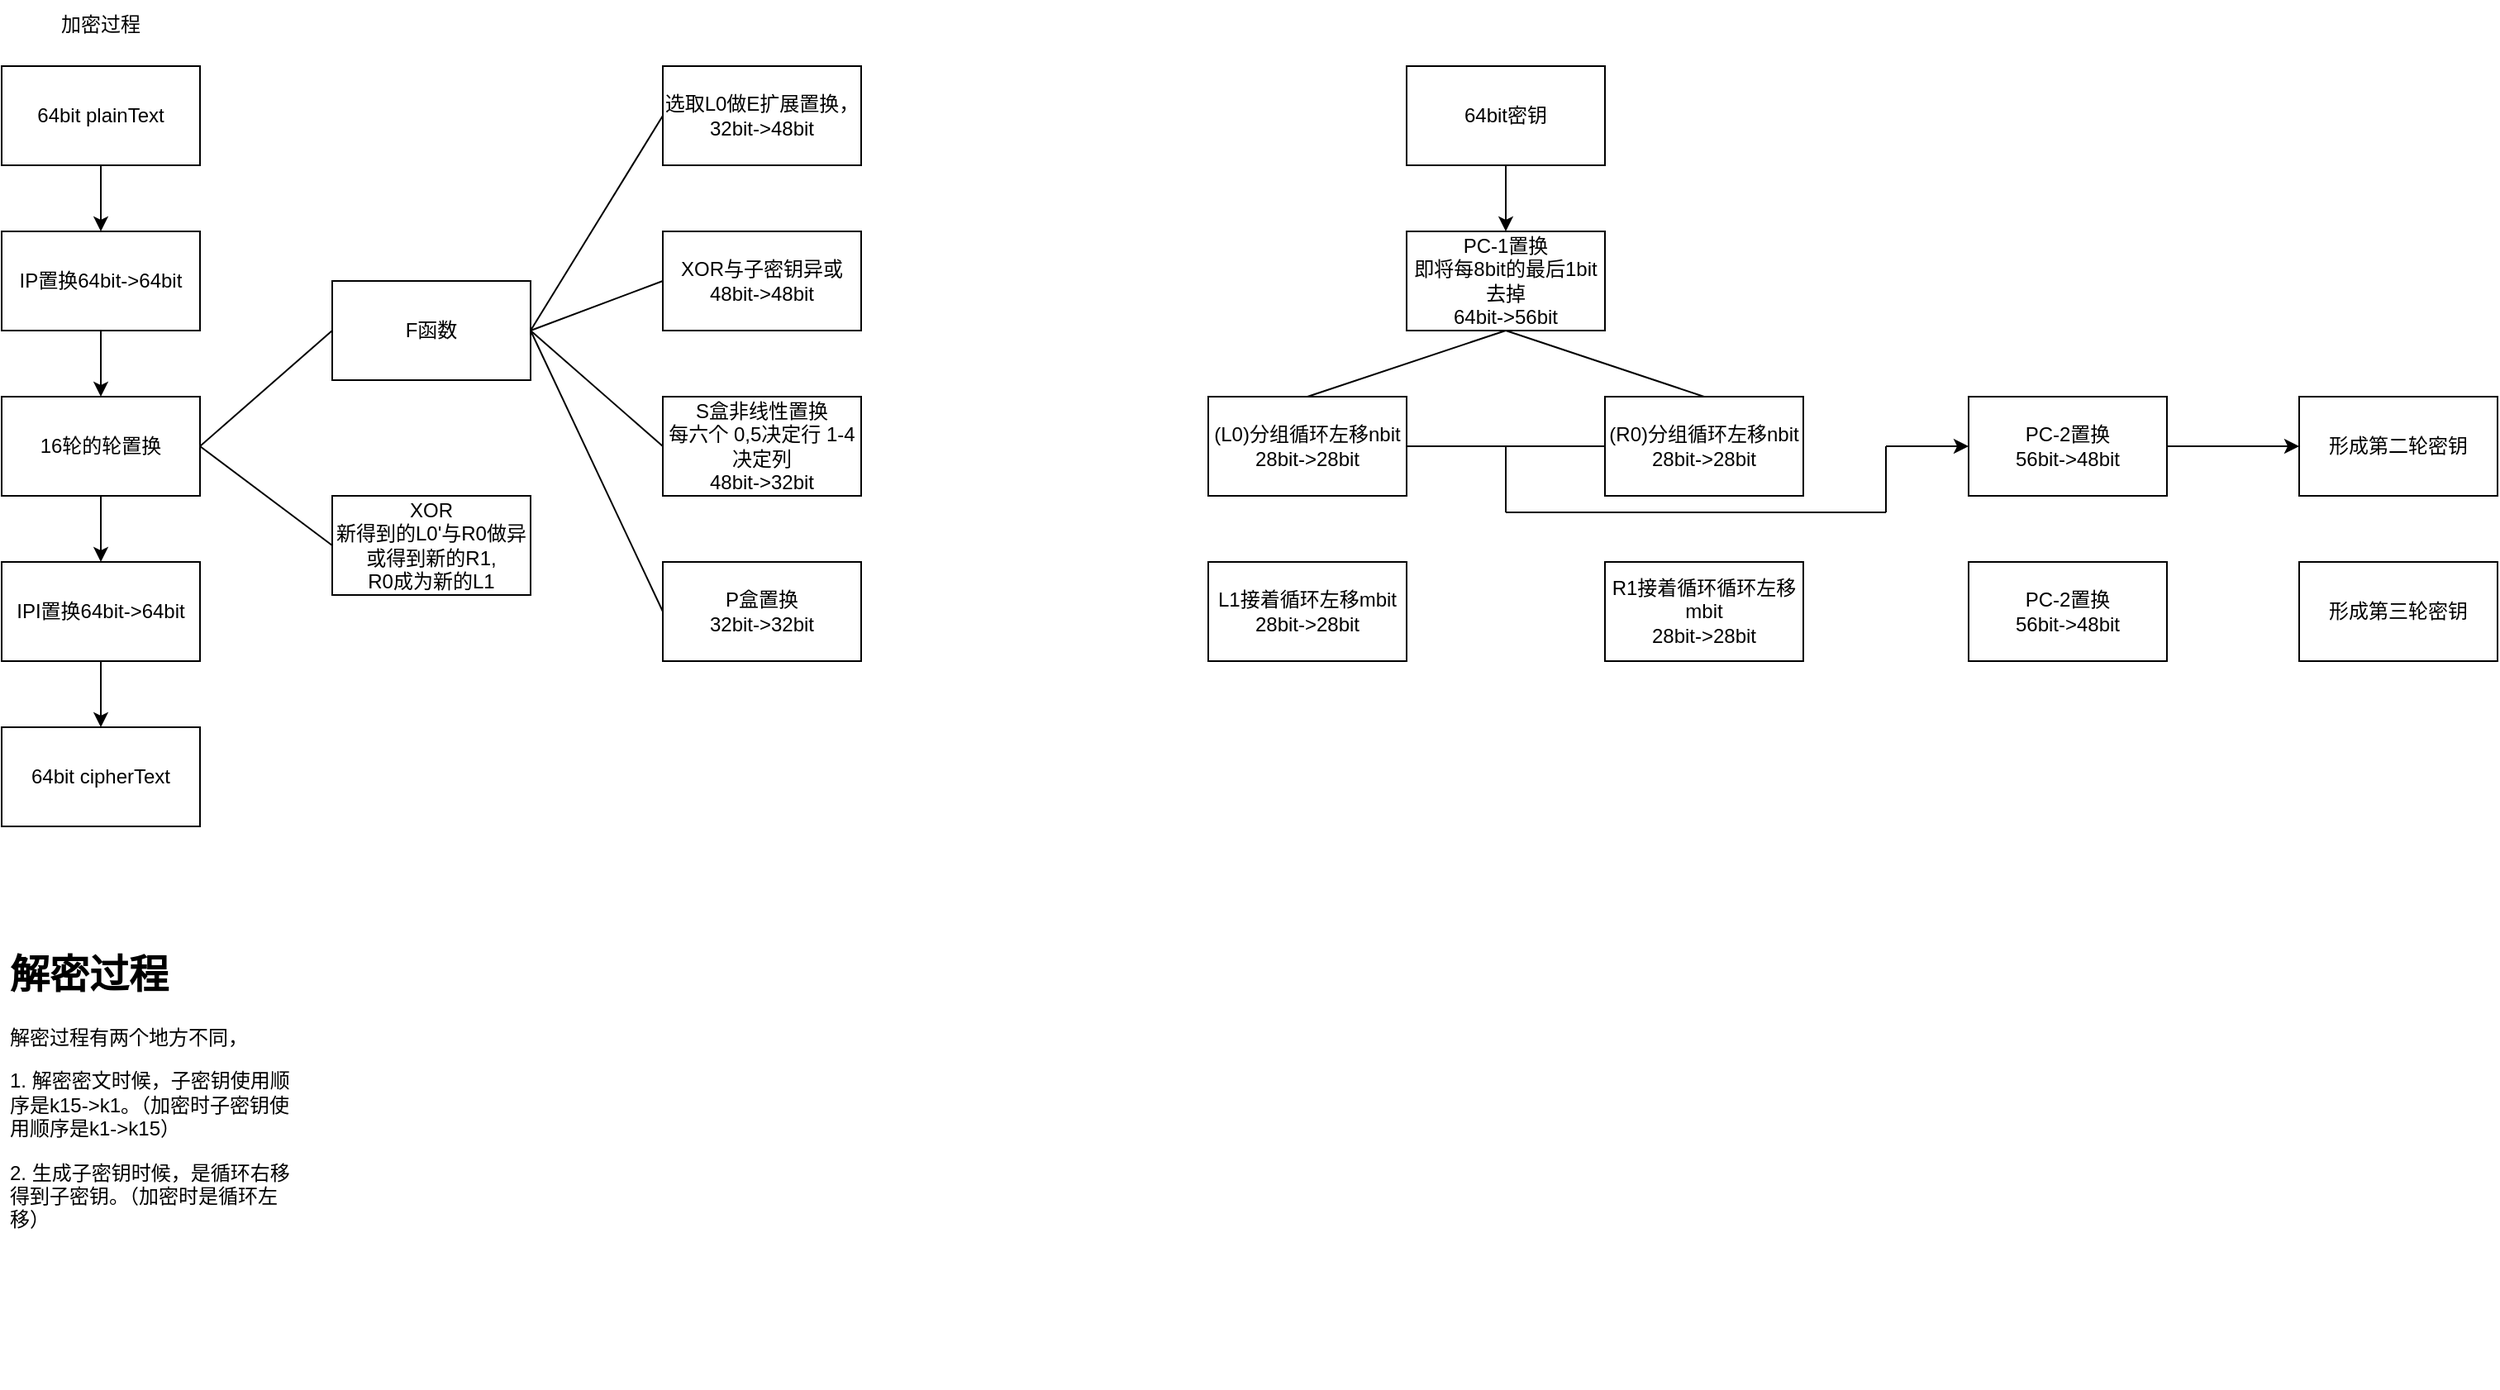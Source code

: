 <mxfile version="17.1.0" type="github">
  <diagram id="d-9lN3E3b-7A1qJQFk1q" name="Page-1">
    <mxGraphModel dx="926" dy="537" grid="1" gridSize="10" guides="1" tooltips="1" connect="1" arrows="1" fold="1" page="1" pageScale="1" pageWidth="850" pageHeight="1100" math="0" shadow="0">
      <root>
        <mxCell id="0" />
        <mxCell id="1" parent="0" />
        <mxCell id="XsJQiSFJp8W32oPpOZ8I-12" value="" style="edgeStyle=orthogonalEdgeStyle;rounded=0;orthogonalLoop=1;jettySize=auto;html=1;" parent="1" source="XsJQiSFJp8W32oPpOZ8I-1" target="XsJQiSFJp8W32oPpOZ8I-2" edge="1">
          <mxGeometry relative="1" as="geometry" />
        </mxCell>
        <mxCell id="XsJQiSFJp8W32oPpOZ8I-1" value="64bit plainText" style="rounded=0;whiteSpace=wrap;html=1;" parent="1" vertex="1">
          <mxGeometry x="160" y="100" width="120" height="60" as="geometry" />
        </mxCell>
        <mxCell id="XsJQiSFJp8W32oPpOZ8I-13" value="" style="edgeStyle=orthogonalEdgeStyle;rounded=0;orthogonalLoop=1;jettySize=auto;html=1;" parent="1" source="XsJQiSFJp8W32oPpOZ8I-2" target="XsJQiSFJp8W32oPpOZ8I-3" edge="1">
          <mxGeometry relative="1" as="geometry" />
        </mxCell>
        <mxCell id="XsJQiSFJp8W32oPpOZ8I-2" value="IP置换64bit-&amp;gt;64bit" style="rounded=0;whiteSpace=wrap;html=1;" parent="1" vertex="1">
          <mxGeometry x="160" y="200" width="120" height="60" as="geometry" />
        </mxCell>
        <mxCell id="XsJQiSFJp8W32oPpOZ8I-14" value="" style="edgeStyle=orthogonalEdgeStyle;rounded=0;orthogonalLoop=1;jettySize=auto;html=1;" parent="1" source="XsJQiSFJp8W32oPpOZ8I-3" target="XsJQiSFJp8W32oPpOZ8I-4" edge="1">
          <mxGeometry relative="1" as="geometry" />
        </mxCell>
        <mxCell id="XsJQiSFJp8W32oPpOZ8I-3" value="16轮的轮置换" style="rounded=0;whiteSpace=wrap;html=1;" parent="1" vertex="1">
          <mxGeometry x="160" y="300" width="120" height="60" as="geometry" />
        </mxCell>
        <mxCell id="XsJQiSFJp8W32oPpOZ8I-15" value="" style="edgeStyle=orthogonalEdgeStyle;rounded=0;orthogonalLoop=1;jettySize=auto;html=1;" parent="1" source="XsJQiSFJp8W32oPpOZ8I-4" target="XsJQiSFJp8W32oPpOZ8I-5" edge="1">
          <mxGeometry relative="1" as="geometry" />
        </mxCell>
        <mxCell id="XsJQiSFJp8W32oPpOZ8I-4" value="IPI置换64bit-&amp;gt;64bit" style="rounded=0;whiteSpace=wrap;html=1;" parent="1" vertex="1">
          <mxGeometry x="160" y="400" width="120" height="60" as="geometry" />
        </mxCell>
        <mxCell id="XsJQiSFJp8W32oPpOZ8I-5" value="64bit cipherText" style="rounded=0;whiteSpace=wrap;html=1;" parent="1" vertex="1">
          <mxGeometry x="160" y="500" width="120" height="60" as="geometry" />
        </mxCell>
        <mxCell id="XsJQiSFJp8W32oPpOZ8I-6" value="F函数" style="rounded=0;whiteSpace=wrap;html=1;" parent="1" vertex="1">
          <mxGeometry x="360" y="230" width="120" height="60" as="geometry" />
        </mxCell>
        <mxCell id="XsJQiSFJp8W32oPpOZ8I-7" value="XOR&lt;br&gt;新得到的L0&#39;与R0做异或得到新的R1,&lt;br&gt;R0成为新的L1" style="rounded=0;whiteSpace=wrap;html=1;" parent="1" vertex="1">
          <mxGeometry x="360" y="360" width="120" height="60" as="geometry" />
        </mxCell>
        <mxCell id="XsJQiSFJp8W32oPpOZ8I-8" value="选取L0做E扩展置换，32bit-&amp;gt;48bit" style="rounded=0;whiteSpace=wrap;html=1;" parent="1" vertex="1">
          <mxGeometry x="560" y="100" width="120" height="60" as="geometry" />
        </mxCell>
        <mxCell id="XsJQiSFJp8W32oPpOZ8I-9" value="XOR与子密钥异或&lt;br&gt;48bit-&amp;gt;48bit" style="rounded=0;whiteSpace=wrap;html=1;" parent="1" vertex="1">
          <mxGeometry x="560" y="200" width="120" height="60" as="geometry" />
        </mxCell>
        <mxCell id="XsJQiSFJp8W32oPpOZ8I-10" value="S盒非线性置换&lt;br&gt;每六个 0,5决定行 1-4决定列&lt;br&gt;48bit-&amp;gt;32bit" style="rounded=0;whiteSpace=wrap;html=1;" parent="1" vertex="1">
          <mxGeometry x="560" y="300" width="120" height="60" as="geometry" />
        </mxCell>
        <mxCell id="XsJQiSFJp8W32oPpOZ8I-11" value="P盒置换&lt;br&gt;32bit-&amp;gt;32bit" style="rounded=0;whiteSpace=wrap;html=1;" parent="1" vertex="1">
          <mxGeometry x="560" y="400" width="120" height="60" as="geometry" />
        </mxCell>
        <mxCell id="XsJQiSFJp8W32oPpOZ8I-18" value="" style="endArrow=none;html=1;rounded=0;exitX=1;exitY=0.5;exitDx=0;exitDy=0;entryX=0;entryY=0.5;entryDx=0;entryDy=0;" parent="1" source="XsJQiSFJp8W32oPpOZ8I-3" target="XsJQiSFJp8W32oPpOZ8I-6" edge="1">
          <mxGeometry width="50" height="50" relative="1" as="geometry">
            <mxPoint x="400" y="340" as="sourcePoint" />
            <mxPoint x="450" y="290" as="targetPoint" />
          </mxGeometry>
        </mxCell>
        <mxCell id="XsJQiSFJp8W32oPpOZ8I-19" value="" style="endArrow=none;html=1;rounded=0;exitX=1;exitY=0.5;exitDx=0;exitDy=0;entryX=0;entryY=0.5;entryDx=0;entryDy=0;" parent="1" source="XsJQiSFJp8W32oPpOZ8I-3" target="XsJQiSFJp8W32oPpOZ8I-7" edge="1">
          <mxGeometry width="50" height="50" relative="1" as="geometry">
            <mxPoint x="400" y="340" as="sourcePoint" />
            <mxPoint x="450" y="290" as="targetPoint" />
          </mxGeometry>
        </mxCell>
        <mxCell id="XsJQiSFJp8W32oPpOZ8I-20" value="" style="endArrow=none;html=1;rounded=0;entryX=0;entryY=0.5;entryDx=0;entryDy=0;exitX=1;exitY=0.5;exitDx=0;exitDy=0;" parent="1" source="XsJQiSFJp8W32oPpOZ8I-6" target="XsJQiSFJp8W32oPpOZ8I-8" edge="1">
          <mxGeometry width="50" height="50" relative="1" as="geometry">
            <mxPoint x="400" y="340" as="sourcePoint" />
            <mxPoint x="450" y="290" as="targetPoint" />
          </mxGeometry>
        </mxCell>
        <mxCell id="XsJQiSFJp8W32oPpOZ8I-21" value="" style="endArrow=none;html=1;rounded=0;entryX=0;entryY=0.5;entryDx=0;entryDy=0;exitX=1;exitY=0.5;exitDx=0;exitDy=0;" parent="1" source="XsJQiSFJp8W32oPpOZ8I-6" target="XsJQiSFJp8W32oPpOZ8I-9" edge="1">
          <mxGeometry width="50" height="50" relative="1" as="geometry">
            <mxPoint x="400" y="340" as="sourcePoint" />
            <mxPoint x="450" y="290" as="targetPoint" />
          </mxGeometry>
        </mxCell>
        <mxCell id="XsJQiSFJp8W32oPpOZ8I-22" value="" style="endArrow=none;html=1;rounded=0;entryX=0;entryY=0.5;entryDx=0;entryDy=0;exitX=1;exitY=0.5;exitDx=0;exitDy=0;" parent="1" source="XsJQiSFJp8W32oPpOZ8I-6" target="XsJQiSFJp8W32oPpOZ8I-10" edge="1">
          <mxGeometry width="50" height="50" relative="1" as="geometry">
            <mxPoint x="400" y="340" as="sourcePoint" />
            <mxPoint x="450" y="290" as="targetPoint" />
          </mxGeometry>
        </mxCell>
        <mxCell id="XsJQiSFJp8W32oPpOZ8I-23" value="" style="endArrow=none;html=1;rounded=0;entryX=0;entryY=0.5;entryDx=0;entryDy=0;exitX=1;exitY=0.5;exitDx=0;exitDy=0;" parent="1" source="XsJQiSFJp8W32oPpOZ8I-6" target="XsJQiSFJp8W32oPpOZ8I-11" edge="1">
          <mxGeometry width="50" height="50" relative="1" as="geometry">
            <mxPoint x="400" y="340" as="sourcePoint" />
            <mxPoint x="450" y="290" as="targetPoint" />
          </mxGeometry>
        </mxCell>
        <mxCell id="XsJQiSFJp8W32oPpOZ8I-24" value="加密过程" style="text;html=1;strokeColor=none;fillColor=none;align=center;verticalAlign=middle;whiteSpace=wrap;rounded=0;" parent="1" vertex="1">
          <mxGeometry x="190" y="60" width="60" height="30" as="geometry" />
        </mxCell>
        <mxCell id="XsJQiSFJp8W32oPpOZ8I-35" value="" style="edgeStyle=orthogonalEdgeStyle;rounded=0;orthogonalLoop=1;jettySize=auto;html=1;" parent="1" source="XsJQiSFJp8W32oPpOZ8I-25" target="XsJQiSFJp8W32oPpOZ8I-26" edge="1">
          <mxGeometry relative="1" as="geometry" />
        </mxCell>
        <mxCell id="XsJQiSFJp8W32oPpOZ8I-25" value="64bit密钥" style="rounded=0;whiteSpace=wrap;html=1;" parent="1" vertex="1">
          <mxGeometry x="1010" y="100" width="120" height="60" as="geometry" />
        </mxCell>
        <mxCell id="XsJQiSFJp8W32oPpOZ8I-26" value="PC-1置换&lt;br&gt;即将每8bit的最后1bit去掉&lt;br&gt;64bit-&amp;gt;56bit" style="rounded=0;whiteSpace=wrap;html=1;" parent="1" vertex="1">
          <mxGeometry x="1010" y="200" width="120" height="60" as="geometry" />
        </mxCell>
        <mxCell id="XsJQiSFJp8W32oPpOZ8I-27" value="(L0)分组循环左移nbit&lt;br&gt;28bit-&amp;gt;28bit" style="rounded=0;whiteSpace=wrap;html=1;" parent="1" vertex="1">
          <mxGeometry x="890" y="300" width="120" height="60" as="geometry" />
        </mxCell>
        <mxCell id="XsJQiSFJp8W32oPpOZ8I-28" value="(R0)分组循环左移nbit&lt;br&gt;28bit-&amp;gt;28bit" style="rounded=0;whiteSpace=wrap;html=1;" parent="1" vertex="1">
          <mxGeometry x="1130" y="300" width="120" height="60" as="geometry" />
        </mxCell>
        <mxCell id="XsJQiSFJp8W32oPpOZ8I-29" value="PC-2置换&lt;br&gt;56bit-&amp;gt;48bit" style="rounded=0;whiteSpace=wrap;html=1;" parent="1" vertex="1">
          <mxGeometry x="1350" y="300" width="120" height="60" as="geometry" />
        </mxCell>
        <mxCell id="XsJQiSFJp8W32oPpOZ8I-30" value="L1接着循环左移mbit&lt;br&gt;28bit-&amp;gt;28bit" style="rounded=0;whiteSpace=wrap;html=1;" parent="1" vertex="1">
          <mxGeometry x="890" y="400" width="120" height="60" as="geometry" />
        </mxCell>
        <mxCell id="XsJQiSFJp8W32oPpOZ8I-31" value="R1接着循环循环左移mbit&lt;br&gt;28bit-&amp;gt;28bit" style="rounded=0;whiteSpace=wrap;html=1;" parent="1" vertex="1">
          <mxGeometry x="1130" y="400" width="120" height="60" as="geometry" />
        </mxCell>
        <mxCell id="XsJQiSFJp8W32oPpOZ8I-32" value="PC-2置换&lt;br&gt;56bit-&amp;gt;48bit" style="rounded=0;whiteSpace=wrap;html=1;" parent="1" vertex="1">
          <mxGeometry x="1350" y="400" width="120" height="60" as="geometry" />
        </mxCell>
        <mxCell id="XsJQiSFJp8W32oPpOZ8I-33" value="形成第二轮密钥" style="rounded=0;whiteSpace=wrap;html=1;" parent="1" vertex="1">
          <mxGeometry x="1550" y="300" width="120" height="60" as="geometry" />
        </mxCell>
        <mxCell id="XsJQiSFJp8W32oPpOZ8I-34" value="形成第三轮密钥" style="rounded=0;whiteSpace=wrap;html=1;" parent="1" vertex="1">
          <mxGeometry x="1550" y="400" width="120" height="60" as="geometry" />
        </mxCell>
        <mxCell id="XsJQiSFJp8W32oPpOZ8I-36" value="" style="endArrow=none;html=1;rounded=0;entryX=0.5;entryY=1;entryDx=0;entryDy=0;exitX=0.5;exitY=0;exitDx=0;exitDy=0;" parent="1" source="XsJQiSFJp8W32oPpOZ8I-27" target="XsJQiSFJp8W32oPpOZ8I-26" edge="1">
          <mxGeometry width="50" height="50" relative="1" as="geometry">
            <mxPoint x="1030" y="330" as="sourcePoint" />
            <mxPoint x="1080" y="280" as="targetPoint" />
          </mxGeometry>
        </mxCell>
        <mxCell id="XsJQiSFJp8W32oPpOZ8I-37" value="" style="endArrow=none;html=1;rounded=0;entryX=0.5;entryY=1;entryDx=0;entryDy=0;exitX=0.5;exitY=0;exitDx=0;exitDy=0;" parent="1" source="XsJQiSFJp8W32oPpOZ8I-28" target="XsJQiSFJp8W32oPpOZ8I-26" edge="1">
          <mxGeometry width="50" height="50" relative="1" as="geometry">
            <mxPoint x="1240" y="370" as="sourcePoint" />
            <mxPoint x="1290" y="320" as="targetPoint" />
          </mxGeometry>
        </mxCell>
        <mxCell id="XsJQiSFJp8W32oPpOZ8I-38" value="" style="endArrow=none;html=1;rounded=0;exitX=1;exitY=0.5;exitDx=0;exitDy=0;entryX=0;entryY=0.5;entryDx=0;entryDy=0;" parent="1" source="XsJQiSFJp8W32oPpOZ8I-27" target="XsJQiSFJp8W32oPpOZ8I-28" edge="1">
          <mxGeometry width="50" height="50" relative="1" as="geometry">
            <mxPoint x="1240" y="370" as="sourcePoint" />
            <mxPoint x="1290" y="320" as="targetPoint" />
          </mxGeometry>
        </mxCell>
        <mxCell id="XsJQiSFJp8W32oPpOZ8I-39" value="" style="endArrow=none;html=1;rounded=0;" parent="1" edge="1">
          <mxGeometry width="50" height="50" relative="1" as="geometry">
            <mxPoint x="1070" y="330" as="sourcePoint" />
            <mxPoint x="1070" y="370" as="targetPoint" />
          </mxGeometry>
        </mxCell>
        <mxCell id="XsJQiSFJp8W32oPpOZ8I-40" value="" style="endArrow=none;html=1;rounded=0;" parent="1" edge="1">
          <mxGeometry width="50" height="50" relative="1" as="geometry">
            <mxPoint x="1070" y="370" as="sourcePoint" />
            <mxPoint x="1300" y="370" as="targetPoint" />
          </mxGeometry>
        </mxCell>
        <mxCell id="XsJQiSFJp8W32oPpOZ8I-41" value="" style="endArrow=none;html=1;rounded=0;" parent="1" edge="1">
          <mxGeometry width="50" height="50" relative="1" as="geometry">
            <mxPoint x="1300" y="370" as="sourcePoint" />
            <mxPoint x="1300" y="330" as="targetPoint" />
          </mxGeometry>
        </mxCell>
        <mxCell id="XsJQiSFJp8W32oPpOZ8I-42" value="" style="endArrow=classic;html=1;rounded=0;entryX=0;entryY=0.5;entryDx=0;entryDy=0;entryPerimeter=0;" parent="1" target="XsJQiSFJp8W32oPpOZ8I-29" edge="1">
          <mxGeometry width="50" height="50" relative="1" as="geometry">
            <mxPoint x="1300" y="330" as="sourcePoint" />
            <mxPoint x="1330" y="270" as="targetPoint" />
          </mxGeometry>
        </mxCell>
        <mxCell id="XsJQiSFJp8W32oPpOZ8I-43" value="" style="endArrow=classic;html=1;rounded=0;exitX=1;exitY=0.5;exitDx=0;exitDy=0;entryX=0;entryY=0.5;entryDx=0;entryDy=0;" parent="1" source="XsJQiSFJp8W32oPpOZ8I-29" target="XsJQiSFJp8W32oPpOZ8I-33" edge="1">
          <mxGeometry width="50" height="50" relative="1" as="geometry">
            <mxPoint x="1240" y="370" as="sourcePoint" />
            <mxPoint x="1290" y="320" as="targetPoint" />
          </mxGeometry>
        </mxCell>
        <mxCell id="pOI4aVwGCnHXTkQfYsa2-1" value="&lt;h1&gt;解密过程&lt;/h1&gt;&lt;p&gt;解密过程有两个地方不同，&lt;/p&gt;&lt;p&gt;1. 解密密文时候，子密钥使用顺序是k15-&amp;gt;k1。（加密时子密钥使用顺序是k1-&amp;gt;k15）&lt;/p&gt;&lt;p&gt;2. 生成子密钥时候，是循环右移得到子密钥。（加密时是循环左移）&lt;/p&gt;" style="text;html=1;strokeColor=none;fillColor=none;spacing=5;spacingTop=-20;whiteSpace=wrap;overflow=hidden;rounded=0;" vertex="1" parent="1">
          <mxGeometry x="160" y="630" width="180" height="270" as="geometry" />
        </mxCell>
      </root>
    </mxGraphModel>
  </diagram>
</mxfile>
